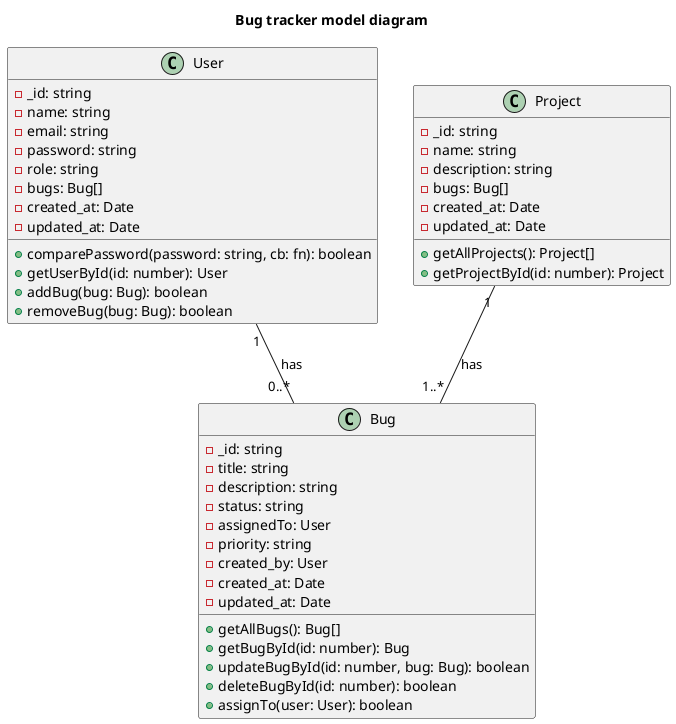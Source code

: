 @startuml

title Bug tracker model diagram

class User {
    - _id: string
    - name: string
    - email: string
    - password: string
    - role: string
    - bugs: Bug[]
    - created_at: Date
    - updated_at: Date
    + comparePassword(password: string, cb: fn): boolean
    + getUserById(id: number): User
    + addBug(bug: Bug): boolean
    + removeBug(bug: Bug): boolean
}

class Bug {
    - _id: string
    - title: string
    - description: string
    - status: string
    - assignedTo: User
    - priority: string
    - created_by: User
    - created_at: Date
    - updated_at: Date
    + getAllBugs(): Bug[]
    + getBugById(id: number): Bug
    + updateBugById(id: number, bug: Bug): boolean
    + deleteBugById(id: number): boolean
    + assignTo(user: User): boolean
}

class Project {
    - _id: string
    - name: string
    - description: string
    - bugs: Bug[]
    - created_at: Date
    - updated_at: Date
    + getAllProjects(): Project[]
    + getProjectById(id: number): Project
}

User "1" -- "0..*" Bug : has

Project "1" -- "1..*" Bug : has


@enduml
